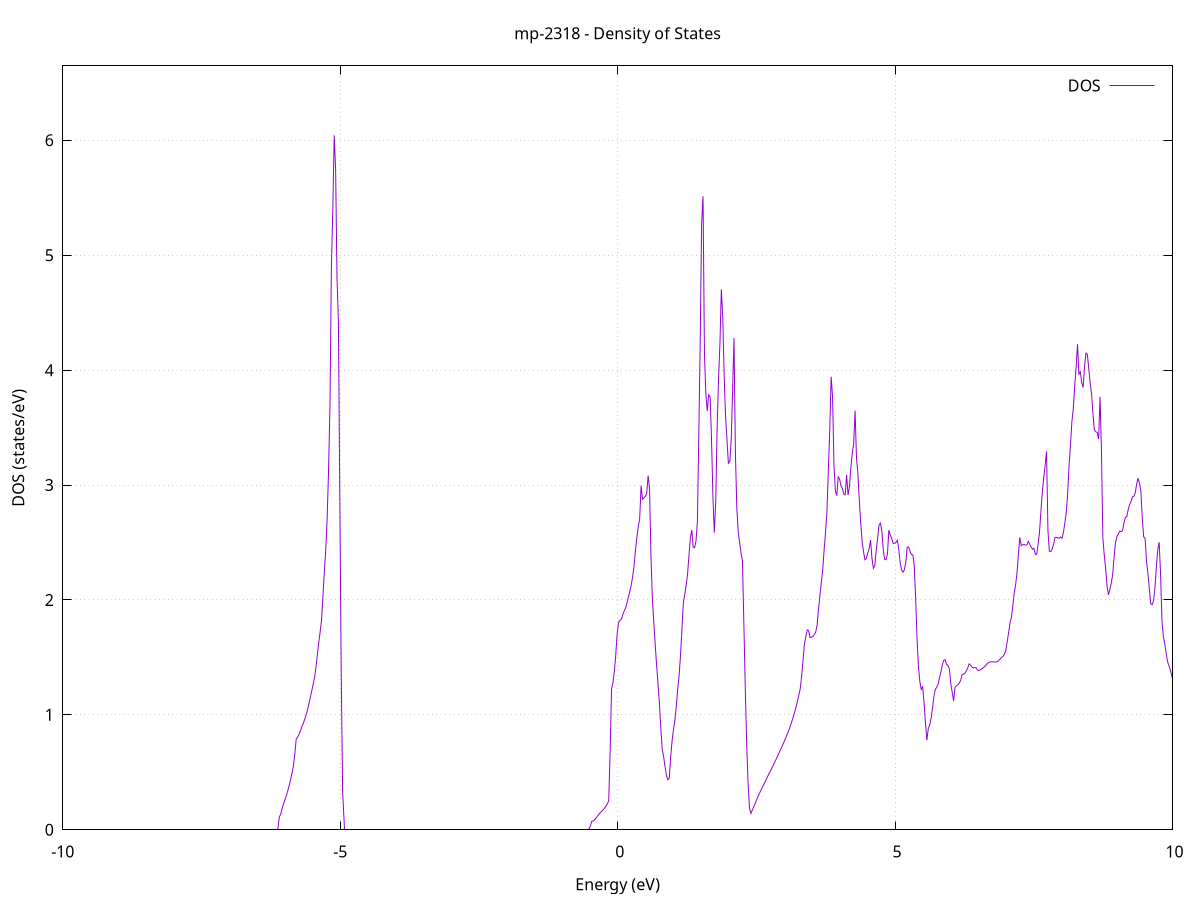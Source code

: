 set title 'mp-2318 - Density of States'
set xlabel 'Energy (eV)'
set ylabel 'DOS (states/eV)'
set grid
set xrange [-10:10]
set yrange [0:6.648]
set xzeroaxis lt -1
set terminal png size 800,600
set output 'mp-2318_dos_gnuplot.png'
plot '-' using 1:2 with lines title 'DOS'
-28.247800 0.000000
-28.222400 0.000000
-28.197100 0.000000
-28.171700 0.000000
-28.146300 0.000000
-28.121000 0.000000
-28.095600 0.000000
-28.070200 0.000000
-28.044800 0.000000
-28.019500 0.000000
-27.994100 0.000000
-27.968700 0.000000
-27.943300 0.000000
-27.918000 0.000000
-27.892600 0.000000
-27.867200 0.000000
-27.841900 0.000000
-27.816500 0.000000
-27.791100 0.000000
-27.765700 0.000000
-27.740400 0.000000
-27.715000 0.000000
-27.689600 0.000000
-27.664300 0.000000
-27.638900 0.000000
-27.613500 0.000000
-27.588100 0.000000
-27.562800 0.000000
-27.537400 0.000000
-27.512000 0.000000
-27.486700 0.000000
-27.461300 0.000000
-27.435900 0.000000
-27.410500 0.000000
-27.385200 0.000000
-27.359800 0.000000
-27.334400 0.000000
-27.309000 0.000000
-27.283700 0.000000
-27.258300 0.000000
-27.232900 0.000000
-27.207600 0.000000
-27.182200 0.000000
-27.156800 0.000000
-27.131400 0.000000
-27.106100 0.000000
-27.080700 0.000000
-27.055300 0.000000
-27.030000 0.000000
-27.004600 0.000000
-26.979200 0.000000
-26.953800 0.000000
-26.928500 0.000000
-26.903100 0.000000
-26.877700 0.000000
-26.852400 0.000000
-26.827000 0.000000
-26.801600 0.000000
-26.776200 0.000000
-26.750900 0.000000
-26.725500 0.000000
-26.700100 0.000000
-26.674700 0.000000
-26.649400 0.000000
-26.624000 0.000000
-26.598600 0.000000
-26.573300 0.000000
-26.547900 0.000000
-26.522500 0.000000
-26.497100 0.000000
-26.471800 0.000000
-26.446400 0.000000
-26.421000 0.000000
-26.395700 0.000000
-26.370300 0.000000
-26.344900 0.000000
-26.319500 0.000000
-26.294200 0.000000
-26.268800 0.000000
-26.243400 0.000000
-26.218000 0.000000
-26.192700 0.000000
-26.167300 0.000000
-26.141900 0.000000
-26.116600 0.000000
-26.091200 0.000000
-26.065800 0.000000
-26.040400 0.000000
-26.015100 0.000000
-25.989700 0.000000
-25.964300 0.000000
-25.939000 0.020700
-25.913600 3.447300
-25.888200 5.384500
-25.862800 8.734100
-25.837500 10.895800
-25.812100 14.717200
-25.786700 18.666800
-25.761400 18.223400
-25.736000 13.526000
-25.710600 9.770700
-25.685200 9.638300
-25.659900 9.317700
-25.634500 7.516500
-25.609100 5.765800
-25.583700 5.594700
-25.558400 8.840700
-25.533000 12.749600
-25.507600 11.181700
-25.482300 10.486300
-25.456900 13.939400
-25.431500 16.640800
-25.406100 17.149200
-25.380800 17.382700
-25.355400 17.768600
-25.330000 17.247700
-25.304700 17.585400
-25.279300 20.827500
-25.253900 24.671400
-25.228500 27.325600
-25.203200 37.338800
-25.177800 23.306900
-25.152400 15.274400
-25.127100 9.302400
-25.101700 3.964600
-25.076300 2.624700
-25.050900 1.356400
-25.025600 0.000000
-25.000200 0.000000
-24.974800 0.000000
-24.949400 0.000000
-24.924100 0.000000
-24.898700 0.000000
-24.873300 0.000000
-24.848000 0.000000
-24.822600 0.000000
-24.797200 0.000000
-24.771800 0.000000
-24.746500 0.000000
-24.721100 0.000000
-24.695700 0.000000
-24.670400 0.000000
-24.645000 0.000000
-24.619600 0.000000
-24.594200 0.000000
-24.568900 0.000000
-24.543500 0.000000
-24.518100 0.000000
-24.492700 0.000000
-24.467400 0.000000
-24.442000 0.000000
-24.416600 0.000000
-24.391300 0.000000
-24.365900 0.000000
-24.340500 0.000000
-24.315100 0.000000
-24.289800 0.000000
-24.264400 0.000000
-24.239000 0.000000
-24.213700 0.000000
-24.188300 0.000000
-24.162900 0.000000
-24.137500 0.000000
-24.112200 0.000000
-24.086800 0.000000
-24.061400 0.000000
-24.036100 0.000000
-24.010700 0.000000
-23.985300 0.000000
-23.959900 0.000000
-23.934600 0.000000
-23.909200 0.000000
-23.883800 0.000000
-23.858400 0.000000
-23.833100 0.000000
-23.807700 0.000000
-23.782300 0.000000
-23.757000 0.000000
-23.731600 0.000000
-23.706200 0.000000
-23.680800 0.000000
-23.655500 0.000000
-23.630100 0.000000
-23.604700 0.000000
-23.579400 0.000000
-23.554000 0.000000
-23.528600 0.000000
-23.503200 0.000000
-23.477900 0.000000
-23.452500 0.000000
-23.427100 0.000000
-23.401700 0.000000
-23.376400 0.000000
-23.351000 0.000000
-23.325600 0.000000
-23.300300 0.000000
-23.274900 0.000000
-23.249500 0.000000
-23.224100 0.000000
-23.198800 0.000000
-23.173400 0.000000
-23.148000 0.000000
-23.122700 0.000000
-23.097300 0.000000
-23.071900 0.000000
-23.046500 0.000000
-23.021200 0.000000
-22.995800 0.000000
-22.970400 0.000000
-22.945100 0.000000
-22.919700 0.000000
-22.894300 0.000000
-22.868900 0.000000
-22.843600 0.000000
-22.818200 0.000000
-22.792800 0.000000
-22.767400 0.000000
-22.742100 0.000000
-22.716700 0.000000
-22.691300 0.000000
-22.666000 0.000000
-22.640600 0.000000
-22.615200 0.000000
-22.589800 0.000000
-22.564500 0.000000
-22.539100 0.000000
-22.513700 0.000000
-22.488400 0.000000
-22.463000 0.000000
-22.437600 0.000000
-22.412200 0.000000
-22.386900 0.000000
-22.361500 0.000000
-22.336100 0.000000
-22.310800 0.000000
-22.285400 0.000000
-22.260000 0.000000
-22.234600 0.000000
-22.209300 0.000000
-22.183900 0.000000
-22.158500 0.000000
-22.133100 0.000000
-22.107800 0.000000
-22.082400 0.000000
-22.057000 0.000000
-22.031700 0.000000
-22.006300 0.000000
-21.980900 0.000000
-21.955500 0.000000
-21.930200 0.000000
-21.904800 0.000000
-21.879400 0.000000
-21.854100 0.000000
-21.828700 0.000000
-21.803300 0.000000
-21.777900 0.000000
-21.752600 0.000000
-21.727200 0.000000
-21.701800 0.000000
-21.676400 0.000000
-21.651100 0.000000
-21.625700 0.000000
-21.600300 0.000000
-21.575000 0.000000
-21.549600 0.000000
-21.524200 0.000000
-21.498800 0.000000
-21.473500 0.000000
-21.448100 0.000000
-21.422700 0.000000
-21.397400 0.000000
-21.372000 0.000000
-21.346600 0.000000
-21.321200 0.000000
-21.295900 0.000000
-21.270500 0.000000
-21.245100 0.000000
-21.219800 0.000000
-21.194400 0.000000
-21.169000 0.000000
-21.143600 0.000000
-21.118300 0.000000
-21.092900 0.000000
-21.067500 0.000000
-21.042100 0.000000
-21.016800 0.000000
-20.991400 0.000000
-20.966000 0.000000
-20.940700 0.000000
-20.915300 0.000000
-20.889900 0.000000
-20.864500 0.000000
-20.839200 0.000000
-20.813800 0.000000
-20.788400 0.000000
-20.763100 0.000000
-20.737700 0.000000
-20.712300 0.000000
-20.686900 0.000000
-20.661600 0.000000
-20.636200 0.000000
-20.610800 0.000000
-20.585500 0.000000
-20.560100 0.000000
-20.534700 0.000000
-20.509300 0.000000
-20.484000 0.000000
-20.458600 0.000000
-20.433200 0.000000
-20.407800 0.000000
-20.382500 0.000000
-20.357100 0.000000
-20.331700 0.000000
-20.306400 0.000000
-20.281000 0.000000
-20.255600 0.000000
-20.230200 0.000000
-20.204900 0.000000
-20.179500 0.000000
-20.154100 0.000000
-20.128800 0.000000
-20.103400 0.000000
-20.078000 0.000000
-20.052600 0.000000
-20.027300 0.000000
-20.001900 0.000000
-19.976500 0.000000
-19.951100 0.000000
-19.925800 0.000000
-19.900400 0.000000
-19.875000 0.000000
-19.849700 0.000000
-19.824300 0.000000
-19.798900 0.000000
-19.773500 0.000000
-19.748200 0.000000
-19.722800 0.000000
-19.697400 0.000000
-19.672100 0.000000
-19.646700 0.000000
-19.621300 0.000000
-19.595900 0.000000
-19.570600 0.000000
-19.545200 0.000000
-19.519800 0.000000
-19.494500 0.000000
-19.469100 0.000000
-19.443700 0.000000
-19.418300 0.000000
-19.393000 0.000000
-19.367600 0.000000
-19.342200 0.000000
-19.316800 0.000000
-19.291500 0.000000
-19.266100 0.000000
-19.240700 0.000000
-19.215400 0.000000
-19.190000 0.000000
-19.164600 0.000000
-19.139200 0.000000
-19.113900 0.000000
-19.088500 0.000000
-19.063100 0.000000
-19.037800 0.000000
-19.012400 0.000000
-18.987000 0.000000
-18.961600 0.000000
-18.936300 0.000000
-18.910900 0.000000
-18.885500 0.000000
-18.860100 0.000000
-18.834800 0.000000
-18.809400 0.000000
-18.784000 0.000000
-18.758700 0.000000
-18.733300 0.000000
-18.707900 0.000000
-18.682500 0.000000
-18.657200 0.000000
-18.631800 0.000000
-18.606400 0.000000
-18.581100 0.000000
-18.555700 0.000000
-18.530300 0.000000
-18.504900 0.000000
-18.479600 0.000000
-18.454200 0.000000
-18.428800 0.000000
-18.403500 0.000000
-18.378100 0.000000
-18.352700 0.000000
-18.327300 0.000000
-18.302000 0.000000
-18.276600 0.000000
-18.251200 0.000000
-18.225800 0.000000
-18.200500 0.000000
-18.175100 0.000000
-18.149700 0.000000
-18.124400 0.000000
-18.099000 0.000000
-18.073600 0.000000
-18.048200 0.000000
-18.022900 0.000000
-17.997500 0.000000
-17.972100 0.000000
-17.946800 0.000000
-17.921400 0.000000
-17.896000 0.000000
-17.870600 0.000000
-17.845300 0.000000
-17.819900 0.000000
-17.794500 0.000000
-17.769200 0.000000
-17.743800 0.000000
-17.718400 0.000000
-17.693000 0.000000
-17.667700 0.000000
-17.642300 0.000000
-17.616900 0.000000
-17.591500 0.000000
-17.566200 0.000000
-17.540800 0.000000
-17.515400 0.000000
-17.490100 0.000000
-17.464700 0.000000
-17.439300 0.000000
-17.413900 0.000000
-17.388600 0.000000
-17.363200 0.000000
-17.337800 0.000000
-17.312500 0.000000
-17.287100 0.000000
-17.261700 0.000000
-17.236300 0.000000
-17.211000 0.000000
-17.185600 0.000000
-17.160200 0.000000
-17.134800 0.000000
-17.109500 0.000000
-17.084100 0.000000
-17.058700 0.000000
-17.033400 0.000000
-17.008000 0.000000
-16.982600 0.000000
-16.957200 0.000000
-16.931900 0.000000
-16.906500 0.000000
-16.881100 0.000000
-16.855800 0.000000
-16.830400 0.000000
-16.805000 0.000000
-16.779600 0.000000
-16.754300 0.000000
-16.728900 0.000000
-16.703500 0.000000
-16.678200 0.000000
-16.652800 0.000000
-16.627400 0.000000
-16.602000 0.000000
-16.576700 0.000000
-16.551300 0.000000
-16.525900 0.000000
-16.500500 0.000000
-16.475200 0.000000
-16.449800 0.000000
-16.424400 0.000000
-16.399100 0.000000
-16.373700 0.000000
-16.348300 0.000000
-16.322900 0.000000
-16.297600 0.000000
-16.272200 0.000000
-16.246800 0.000000
-16.221500 0.000000
-16.196100 0.000000
-16.170700 0.000000
-16.145300 0.000000
-16.120000 0.000000
-16.094600 0.000000
-16.069200 0.000000
-16.043800 0.000000
-16.018500 0.000000
-15.993100 0.000000
-15.967700 0.000000
-15.942400 0.000000
-15.917000 0.000000
-15.891600 0.000000
-15.866200 0.000000
-15.840900 0.000000
-15.815500 0.000000
-15.790100 0.000000
-15.764800 0.000000
-15.739400 0.000000
-15.714000 0.000000
-15.688600 0.000000
-15.663300 0.000000
-15.637900 0.000000
-15.612500 0.000000
-15.587200 0.000000
-15.561800 0.000000
-15.536400 0.000000
-15.511000 0.000000
-15.485700 0.000000
-15.460300 0.000000
-15.434900 0.000000
-15.409500 0.000000
-15.384200 0.000000
-15.358800 0.000000
-15.333400 0.000000
-15.308100 0.000000
-15.282700 0.000000
-15.257300 0.000000
-15.231900 0.000000
-15.206600 0.000000
-15.181200 0.000000
-15.155800 0.000000
-15.130500 0.000000
-15.105100 0.000000
-15.079700 0.000000
-15.054300 0.000000
-15.029000 0.000000
-15.003600 0.000000
-14.978200 0.000000
-14.952900 0.000000
-14.927500 0.000000
-14.902100 0.000000
-14.876700 0.000000
-14.851400 0.000000
-14.826000 0.000000
-14.800600 0.000000
-14.775200 0.000000
-14.749900 0.000000
-14.724500 0.000000
-14.699100 0.000000
-14.673800 0.000000
-14.648400 0.000000
-14.623000 0.000000
-14.597600 0.000000
-14.572300 0.000000
-14.546900 0.000000
-14.521500 0.000000
-14.496200 0.000000
-14.470800 0.000000
-14.445400 0.000000
-14.420000 0.000000
-14.394700 0.000000
-14.369300 0.000000
-14.343900 0.000000
-14.318500 0.000000
-14.293200 0.000000
-14.267800 0.000000
-14.242400 0.000000
-14.217100 0.000000
-14.191700 0.000000
-14.166300 0.000000
-14.140900 0.000000
-14.115600 0.000000
-14.090200 0.000000
-14.064800 0.000000
-14.039500 0.000000
-14.014100 0.000000
-13.988700 0.000000
-13.963300 0.000000
-13.938000 0.000000
-13.912600 0.000000
-13.887200 0.000000
-13.861900 0.000000
-13.836500 0.000000
-13.811100 0.000000
-13.785700 0.000000
-13.760400 0.000000
-13.735000 0.000000
-13.709600 0.000000
-13.684200 0.000000
-13.658900 0.000000
-13.633500 0.000000
-13.608100 0.000000
-13.582800 0.000000
-13.557400 0.000000
-13.532000 0.000000
-13.506600 0.000000
-13.481300 0.000000
-13.455900 0.000000
-13.430500 0.000000
-13.405200 0.000000
-13.379800 0.000000
-13.354400 0.000000
-13.329000 0.000000
-13.303700 0.000000
-13.278300 0.000000
-13.252900 0.000000
-13.227600 0.000000
-13.202200 0.000000
-13.176800 0.000000
-13.151400 0.000000
-13.126100 0.000000
-13.100700 0.000000
-13.075300 0.000000
-13.049900 0.000000
-13.024600 0.000000
-12.999200 0.000000
-12.973800 0.000000
-12.948500 0.000000
-12.923100 0.000000
-12.897700 0.000000
-12.872300 0.000000
-12.847000 0.000000
-12.821600 0.000000
-12.796200 0.000000
-12.770900 0.000000
-12.745500 0.000000
-12.720100 0.000000
-12.694700 0.000000
-12.669400 0.000000
-12.644000 0.000000
-12.618600 0.000000
-12.593200 0.000000
-12.567900 0.000000
-12.542500 0.000000
-12.517100 0.000000
-12.491800 0.000000
-12.466400 0.000000
-12.441000 0.000000
-12.415600 0.000000
-12.390300 0.000000
-12.364900 0.000000
-12.339500 0.000000
-12.314200 0.000000
-12.288800 0.000000
-12.263400 0.000000
-12.238000 0.000000
-12.212700 0.000000
-12.187300 0.000000
-12.161900 0.000000
-12.136600 0.000000
-12.111200 0.000000
-12.085800 0.000000
-12.060400 0.000000
-12.035100 0.000000
-12.009700 0.000000
-11.984300 0.000000
-11.958900 0.000000
-11.933600 0.000000
-11.908200 0.000000
-11.882800 0.000000
-11.857500 0.000000
-11.832100 0.000000
-11.806700 0.000000
-11.781300 0.000000
-11.756000 0.000000
-11.730600 0.000000
-11.705200 0.000000
-11.679900 0.000000
-11.654500 0.000000
-11.629100 0.000000
-11.603700 0.000000
-11.578400 0.000000
-11.553000 0.000000
-11.527600 0.000000
-11.502200 0.000000
-11.476900 0.000000
-11.451500 0.000000
-11.426100 0.000000
-11.400800 0.000000
-11.375400 0.000000
-11.350000 0.000000
-11.324600 0.000000
-11.299300 0.000000
-11.273900 0.000000
-11.248500 0.000000
-11.223200 0.000000
-11.197800 0.000000
-11.172400 0.000000
-11.147000 0.000000
-11.121700 0.000000
-11.096300 0.000000
-11.070900 0.000000
-11.045600 0.000000
-11.020200 0.000000
-10.994800 0.000000
-10.969400 0.000000
-10.944100 0.000000
-10.918700 0.000000
-10.893300 0.000000
-10.867900 0.000000
-10.842600 0.000000
-10.817200 0.000000
-10.791800 0.000000
-10.766500 0.000000
-10.741100 0.000000
-10.715700 0.000000
-10.690300 0.000000
-10.665000 0.000000
-10.639600 0.000000
-10.614200 0.000000
-10.588900 0.000000
-10.563500 0.000000
-10.538100 0.000000
-10.512700 0.000000
-10.487400 0.000000
-10.462000 0.000000
-10.436600 0.000000
-10.411300 0.000000
-10.385900 0.000000
-10.360500 0.000000
-10.335100 0.000000
-10.309800 0.000000
-10.284400 0.000000
-10.259000 0.000000
-10.233600 0.000000
-10.208300 0.000000
-10.182900 0.000000
-10.157500 0.000000
-10.132200 0.000000
-10.106800 0.000000
-10.081400 0.000000
-10.056000 0.000000
-10.030700 0.000000
-10.005300 0.000000
-9.979900 0.000000
-9.954600 0.000000
-9.929200 0.000000
-9.903800 0.000000
-9.878400 0.000000
-9.853100 0.000000
-9.827700 0.000000
-9.802300 0.000000
-9.776900 0.000000
-9.751600 0.000000
-9.726200 0.000000
-9.700800 0.000000
-9.675500 0.000000
-9.650100 0.000000
-9.624700 0.000000
-9.599300 0.000000
-9.574000 0.000000
-9.548600 0.000000
-9.523200 0.000000
-9.497900 0.000000
-9.472500 0.000000
-9.447100 0.000000
-9.421700 0.000000
-9.396400 0.000000
-9.371000 0.000000
-9.345600 0.000000
-9.320300 0.000000
-9.294900 0.000000
-9.269500 0.000000
-9.244100 0.000000
-9.218800 0.000000
-9.193400 0.000000
-9.168000 0.000000
-9.142600 0.000000
-9.117300 0.000000
-9.091900 0.000000
-9.066500 0.000000
-9.041200 0.000000
-9.015800 0.000000
-8.990400 0.000000
-8.965000 0.000000
-8.939700 0.000000
-8.914300 0.000000
-8.888900 0.000000
-8.863600 0.000000
-8.838200 0.000000
-8.812800 0.000000
-8.787400 0.000000
-8.762100 0.000000
-8.736700 0.000000
-8.711300 0.000000
-8.686000 0.000000
-8.660600 0.000000
-8.635200 0.000000
-8.609800 0.000000
-8.584500 0.000000
-8.559100 0.000000
-8.533700 0.000000
-8.508300 0.000000
-8.483000 0.000000
-8.457600 0.000000
-8.432200 0.000000
-8.406900 0.000000
-8.381500 0.000000
-8.356100 0.000000
-8.330700 0.000000
-8.305400 0.000000
-8.280000 0.000000
-8.254600 0.000000
-8.229300 0.000000
-8.203900 0.000000
-8.178500 0.000000
-8.153100 0.000000
-8.127800 0.000000
-8.102400 0.000000
-8.077000 0.000000
-8.051600 0.000000
-8.026300 0.000000
-8.000900 0.000000
-7.975500 0.000000
-7.950200 0.000000
-7.924800 0.000000
-7.899400 0.000000
-7.874000 0.000000
-7.848700 0.000000
-7.823300 0.000000
-7.797900 0.000000
-7.772600 0.000000
-7.747200 0.000000
-7.721800 0.000000
-7.696400 0.000000
-7.671100 0.000000
-7.645700 0.000000
-7.620300 0.000000
-7.595000 0.000000
-7.569600 0.000000
-7.544200 0.000000
-7.518800 0.000000
-7.493500 0.000000
-7.468100 0.000000
-7.442700 0.000000
-7.417300 0.000000
-7.392000 0.000000
-7.366600 0.000000
-7.341200 0.000000
-7.315900 0.000000
-7.290500 0.000000
-7.265100 0.000000
-7.239700 0.000000
-7.214400 0.000000
-7.189000 0.000000
-7.163600 0.000000
-7.138300 0.000000
-7.112900 0.000000
-7.087500 0.000000
-7.062100 0.000000
-7.036800 0.000000
-7.011400 0.000000
-6.986000 0.000000
-6.960600 0.000000
-6.935300 0.000000
-6.909900 0.000000
-6.884500 0.000000
-6.859200 0.000000
-6.833800 0.000000
-6.808400 0.000000
-6.783000 0.000000
-6.757700 0.000000
-6.732300 0.000000
-6.706900 0.000000
-6.681600 0.000000
-6.656200 0.000000
-6.630800 0.000000
-6.605400 0.000000
-6.580100 0.000000
-6.554700 0.000000
-6.529300 0.000000
-6.504000 0.000000
-6.478600 0.000000
-6.453200 0.000000
-6.427800 0.000000
-6.402500 0.000000
-6.377100 0.000000
-6.351700 0.000000
-6.326300 0.000000
-6.301000 0.000000
-6.275600 0.000000
-6.250200 0.000000
-6.224900 0.000000
-6.199500 0.000000
-6.174100 0.000000
-6.148700 0.000000
-6.123400 0.008500
-6.098000 0.109600
-6.072600 0.136100
-6.047300 0.183500
-6.021900 0.225700
-5.996500 0.260800
-5.971100 0.295600
-5.945800 0.338400
-5.920400 0.383900
-5.895000 0.434800
-5.869700 0.491400
-5.844300 0.552500
-5.818900 0.658000
-5.793500 0.788000
-5.768200 0.807000
-5.742800 0.829500
-5.717400 0.861300
-5.692000 0.896300
-5.666700 0.924200
-5.641300 0.960300
-5.615900 0.998900
-5.590600 1.041300
-5.565200 1.094100
-5.539800 1.149200
-5.514400 1.206200
-5.489100 1.264000
-5.463700 1.321300
-5.438300 1.409100
-5.413000 1.519100
-5.387600 1.624200
-5.362200 1.722100
-5.336800 1.819800
-5.311500 2.031300
-5.286100 2.243700
-5.260700 2.437700
-5.235300 2.711100
-5.210000 3.129900
-5.184600 3.693800
-5.159200 4.897100
-5.133900 5.386800
-5.108500 6.043200
-5.083100 5.751200
-5.057700 4.797000
-5.032400 4.420300
-5.007000 2.859500
-4.981600 1.362000
-4.956300 0.336200
-4.930900 0.000000
-4.905500 0.000000
-4.880100 0.000000
-4.854800 0.000000
-4.829400 0.000000
-4.804000 0.000000
-4.778700 0.000000
-4.753300 0.000000
-4.727900 0.000000
-4.702500 0.000000
-4.677200 0.000000
-4.651800 0.000000
-4.626400 0.000000
-4.601000 0.000000
-4.575700 0.000000
-4.550300 0.000000
-4.524900 0.000000
-4.499600 0.000000
-4.474200 0.000000
-4.448800 0.000000
-4.423400 0.000000
-4.398100 0.000000
-4.372700 0.000000
-4.347300 0.000000
-4.322000 0.000000
-4.296600 0.000000
-4.271200 0.000000
-4.245800 0.000000
-4.220500 0.000000
-4.195100 0.000000
-4.169700 0.000000
-4.144400 0.000000
-4.119000 0.000000
-4.093600 0.000000
-4.068200 0.000000
-4.042900 0.000000
-4.017500 0.000000
-3.992100 0.000000
-3.966700 0.000000
-3.941400 0.000000
-3.916000 0.000000
-3.890600 0.000000
-3.865300 0.000000
-3.839900 0.000000
-3.814500 0.000000
-3.789100 0.000000
-3.763800 0.000000
-3.738400 0.000000
-3.713000 0.000000
-3.687700 0.000000
-3.662300 0.000000
-3.636900 0.000000
-3.611500 0.000000
-3.586200 0.000000
-3.560800 0.000000
-3.535400 0.000000
-3.510000 0.000000
-3.484700 0.000000
-3.459300 0.000000
-3.433900 0.000000
-3.408600 0.000000
-3.383200 0.000000
-3.357800 0.000000
-3.332400 0.000000
-3.307100 0.000000
-3.281700 0.000000
-3.256300 0.000000
-3.231000 0.000000
-3.205600 0.000000
-3.180200 0.000000
-3.154800 0.000000
-3.129500 0.000000
-3.104100 0.000000
-3.078700 0.000000
-3.053400 0.000000
-3.028000 0.000000
-3.002600 0.000000
-2.977200 0.000000
-2.951900 0.000000
-2.926500 0.000000
-2.901100 0.000000
-2.875700 0.000000
-2.850400 0.000000
-2.825000 0.000000
-2.799600 0.000000
-2.774300 0.000000
-2.748900 0.000000
-2.723500 0.000000
-2.698100 0.000000
-2.672800 0.000000
-2.647400 0.000000
-2.622000 0.000000
-2.596700 0.000000
-2.571300 0.000000
-2.545900 0.000000
-2.520500 0.000000
-2.495200 0.000000
-2.469800 0.000000
-2.444400 0.000000
-2.419000 0.000000
-2.393700 0.000000
-2.368300 0.000000
-2.342900 0.000000
-2.317600 0.000000
-2.292200 0.000000
-2.266800 0.000000
-2.241400 0.000000
-2.216100 0.000000
-2.190700 0.000000
-2.165300 0.000000
-2.140000 0.000000
-2.114600 0.000000
-2.089200 0.000000
-2.063800 0.000000
-2.038500 0.000000
-2.013100 0.000000
-1.987700 0.000000
-1.962400 0.000000
-1.937000 0.000000
-1.911600 0.000000
-1.886200 0.000000
-1.860900 0.000000
-1.835500 0.000000
-1.810100 0.000000
-1.784700 0.000000
-1.759400 0.000000
-1.734000 0.000000
-1.708600 0.000000
-1.683300 0.000000
-1.657900 0.000000
-1.632500 0.000000
-1.607100 0.000000
-1.581800 0.000000
-1.556400 0.000000
-1.531000 0.000000
-1.505700 0.000000
-1.480300 0.000000
-1.454900 0.000000
-1.429500 0.000000
-1.404200 0.000000
-1.378800 0.000000
-1.353400 0.000000
-1.328100 0.000000
-1.302700 0.000000
-1.277300 0.000000
-1.251900 0.000000
-1.226600 0.000000
-1.201200 0.000000
-1.175800 0.000000
-1.150400 0.000000
-1.125100 0.000000
-1.099700 0.000000
-1.074300 0.000000
-1.049000 0.000000
-1.023600 0.000000
-0.998200 0.000000
-0.972800 0.000000
-0.947500 0.000000
-0.922100 0.000000
-0.896700 0.000000
-0.871400 0.000000
-0.846000 0.000000
-0.820600 0.000000
-0.795200 0.000000
-0.769900 0.000000
-0.744500 0.000000
-0.719100 0.000000
-0.693700 0.000000
-0.668400 0.000000
-0.643000 0.000000
-0.617600 0.000000
-0.592300 0.000000
-0.566900 0.000000
-0.541500 0.000000
-0.516100 0.007200
-0.490800 0.033600
-0.465400 0.073500
-0.440000 0.077300
-0.414700 0.087000
-0.389300 0.103000
-0.363900 0.118500
-0.338500 0.133600
-0.313200 0.148500
-0.287800 0.161300
-0.262400 0.173800
-0.237100 0.188800
-0.211700 0.205000
-0.186300 0.225400
-0.160900 0.251300
-0.135600 0.674800
-0.110200 1.221500
-0.084800 1.280500
-0.059400 1.377900
-0.034100 1.518500
-0.008700 1.709300
0.016700 1.803400
0.042000 1.823500
0.067400 1.833100
0.092800 1.871900
0.118200 1.905600
0.143500 1.930200
0.168900 1.975100
0.194300 2.025300
0.219600 2.075300
0.245000 2.131000
0.270400 2.201000
0.295800 2.295800
0.321100 2.435700
0.346500 2.545100
0.371900 2.637000
0.397200 2.706800
0.422600 2.996100
0.448000 2.875500
0.473400 2.889100
0.498700 2.899400
0.524100 2.929200
0.549500 3.081400
0.574900 2.967100
0.600200 2.383600
0.625600 2.011400
0.651000 1.808300
0.676300 1.618100
0.701700 1.435700
0.727100 1.276700
0.752500 1.100400
0.777800 0.884900
0.803200 0.701500
0.828600 0.635500
0.853900 0.550500
0.879300 0.473800
0.904700 0.436300
0.930100 0.448400
0.955400 0.632000
0.980800 0.772800
1.006200 0.867700
1.031600 0.954100
1.056900 1.073000
1.082300 1.224700
1.107700 1.342500
1.133000 1.517900
1.158400 1.739900
1.183800 1.973100
1.209200 2.046400
1.234500 2.126200
1.259900 2.222300
1.285300 2.386700
1.310600 2.542100
1.336000 2.609100
1.361400 2.459800
1.386800 2.455100
1.412100 2.514800
1.437500 2.683100
1.462900 3.442700
1.488200 4.261200
1.513600 5.275000
1.539000 5.513200
1.564400 4.144100
1.589700 3.792400
1.615100 3.643300
1.640500 3.785100
1.665900 3.768600
1.691200 3.413200
1.716600 2.908100
1.742000 2.585800
1.767300 2.846500
1.792700 3.493500
1.818100 3.918400
1.843500 4.228100
1.868800 4.704000
1.894200 4.461300
1.919600 3.950700
1.944900 3.597200
1.970300 3.398800
1.995700 3.189200
2.021100 3.205500
2.046400 3.387400
2.071800 3.824100
2.097200 4.280500
2.122600 3.278500
2.147900 2.794600
2.173300 2.593700
2.198700 2.498700
2.224000 2.408300
2.249400 2.345300
2.274800 1.796900
2.300200 1.230700
2.325500 0.747400
2.350900 0.401300
2.376300 0.188300
2.401600 0.141800
2.427000 0.172200
2.452400 0.198400
2.477800 0.228900
2.503100 0.259100
2.528500 0.290300
2.553900 0.315800
2.579200 0.340400
2.604600 0.366100
2.630000 0.390300
2.655400 0.415200
2.680700 0.440500
2.706100 0.466400
2.731500 0.491200
2.756900 0.515000
2.782200 0.539400
2.807600 0.564800
2.833000 0.590500
2.858300 0.616100
2.883700 0.642500
2.909100 0.669400
2.934500 0.696200
2.959800 0.722700
2.985200 0.750100
3.010600 0.778500
3.035900 0.807600
3.061300 0.837000
3.086700 0.868200
3.112100 0.903400
3.137400 0.940100
3.162800 0.978700
3.188200 1.020200
3.213500 1.064500
3.238900 1.115200
3.264300 1.169000
3.289700 1.225100
3.315000 1.332800
3.340400 1.470500
3.365800 1.614700
3.391200 1.677900
3.416500 1.739500
3.441900 1.735100
3.467300 1.671700
3.492600 1.675700
3.518000 1.682400
3.543400 1.697100
3.568800 1.720400
3.594100 1.777800
3.619500 1.917200
3.644900 2.036200
3.670200 2.148900
3.695600 2.260300
3.721000 2.435100
3.746400 2.586300
3.771700 2.761800
3.797100 3.122400
3.822500 3.474300
3.847900 3.943000
3.873200 3.771100
3.898600 3.175100
3.924000 2.950400
3.949300 2.907600
3.974700 3.071700
4.000100 3.052700
4.025500 2.992300
4.050800 2.969600
4.076200 2.921700
4.101600 2.914800
4.126900 3.087600
4.152300 2.912900
4.177700 2.988600
4.203100 3.157400
4.228400 3.271800
4.253800 3.359100
4.279200 3.647200
4.304500 3.236500
4.329900 3.099500
4.355300 2.867000
4.380700 2.673000
4.406000 2.510100
4.431400 2.419500
4.456800 2.349400
4.482200 2.360600
4.507500 2.408200
4.532900 2.445000
4.558300 2.521300
4.583600 2.362000
4.609000 2.275500
4.634400 2.297700
4.659800 2.432900
4.685100 2.534700
4.710500 2.649700
4.735900 2.668800
4.761200 2.601700
4.786600 2.439700
4.812000 2.352900
4.837400 2.349900
4.862700 2.400800
4.888100 2.608000
4.913500 2.564800
4.938800 2.537800
4.964200 2.492900
4.989600 2.492600
5.015000 2.501400
5.040300 2.519400
5.065700 2.446700
5.091100 2.327200
5.116500 2.263800
5.141800 2.241100
5.167200 2.261500
5.192600 2.324100
5.217900 2.458800
5.243300 2.461600
5.268700 2.425400
5.294100 2.397100
5.319400 2.392300
5.344800 2.308200
5.370200 2.024200
5.395500 1.668600
5.420900 1.420900
5.446300 1.290800
5.471700 1.221800
5.497000 1.248000
5.522400 1.107000
5.547800 0.927700
5.573200 0.779500
5.598500 0.880600
5.623900 0.909500
5.649300 0.970900
5.674600 1.056400
5.700000 1.162200
5.725400 1.221200
5.750800 1.241500
5.776100 1.267600
5.801500 1.324000
5.826900 1.375000
5.852200 1.437400
5.877600 1.473800
5.903000 1.480400
5.928400 1.437400
5.953700 1.429900
5.979100 1.399700
6.004500 1.270000
6.029800 1.197000
6.055200 1.121500
6.080600 1.238300
6.106000 1.254500
6.131300 1.260200
6.156700 1.276900
6.182100 1.300700
6.207500 1.349100
6.232800 1.353200
6.258200 1.362200
6.283600 1.382000
6.308900 1.407400
6.334300 1.444000
6.359700 1.432500
6.385100 1.417200
6.410400 1.409000
6.435800 1.411400
6.461200 1.410400
6.486500 1.388600
6.511900 1.386900
6.537300 1.392600
6.562700 1.400800
6.588000 1.409800
6.613400 1.420500
6.638800 1.430500
6.664200 1.448500
6.689500 1.456700
6.714900 1.460500
6.740300 1.462700
6.765600 1.460500
6.791000 1.461400
6.816400 1.459800
6.841800 1.462000
6.867100 1.472100
6.892500 1.485000
6.917900 1.497700
6.943200 1.507200
6.968600 1.526100
6.994000 1.554900
7.019400 1.632900
7.044700 1.710500
7.070100 1.797700
7.095500 1.844900
7.120800 1.944000
7.146200 2.058400
7.171600 2.126500
7.197000 2.232400
7.222300 2.396200
7.247700 2.545200
7.273100 2.473100
7.298500 2.479700
7.323800 2.482500
7.349200 2.477200
7.374600 2.478200
7.399900 2.509300
7.425300 2.487800
7.450700 2.462900
7.476100 2.441100
7.501400 2.449800
7.526800 2.398000
7.552200 2.396700
7.577500 2.482600
7.602900 2.587400
7.628300 2.771500
7.653700 2.935500
7.679000 3.062400
7.704400 3.170900
7.729800 3.291600
7.755100 2.604000
7.780500 2.424200
7.805900 2.420700
7.831300 2.444500
7.856600 2.483700
7.882000 2.542700
7.907400 2.545400
7.932800 2.540500
7.958100 2.537200
7.983500 2.548100
8.008900 2.537500
8.034200 2.587900
8.059600 2.668200
8.085000 2.759600
8.110400 2.925300
8.135700 3.165600
8.161100 3.349100
8.186500 3.549200
8.211800 3.665800
8.237200 3.862200
8.262600 4.021600
8.288000 4.225400
8.313300 3.965400
8.338700 3.985600
8.364100 3.890400
8.389500 3.848500
8.414800 4.031100
8.440200 4.148000
8.465600 4.137400
8.490900 4.011700
8.516300 3.889700
8.541700 3.792300
8.567100 3.618500
8.592400 3.477800
8.617800 3.463600
8.643200 3.457900
8.668500 3.400300
8.693900 3.768400
8.719300 3.305600
8.744700 2.539400
8.770000 2.390900
8.795400 2.273800
8.820800 2.115500
8.846100 2.044700
8.871500 2.092600
8.896900 2.147800
8.922300 2.222400
8.947600 2.378200
8.973000 2.498700
8.998400 2.552600
9.023800 2.572500
9.049100 2.600300
9.074500 2.594100
9.099900 2.603700
9.125200 2.671400
9.150600 2.719300
9.176000 2.724300
9.201400 2.785200
9.226700 2.829100
9.252100 2.854700
9.277500 2.897700
9.302800 2.900300
9.328200 2.930600
9.353600 3.007100
9.379000 3.060300
9.404300 3.015900
9.429700 2.952000
9.455100 2.710100
9.480400 2.549200
9.505800 2.537600
9.531200 2.342000
9.556600 2.230700
9.581900 2.102200
9.607300 1.967100
9.632700 1.958200
9.658100 1.991000
9.683400 2.103200
9.708800 2.286700
9.734200 2.436300
9.759500 2.502600
9.784900 2.226700
9.810300 1.815900
9.835700 1.681100
9.861000 1.618600
9.886400 1.534300
9.911800 1.462000
9.937100 1.426900
9.962500 1.389900
9.987900 1.336400
10.013300 1.295200
10.038600 1.313800
10.064000 1.318300
10.089400 1.029500
10.114800 1.082400
10.140100 1.089100
10.165500 1.107500
10.190900 1.174800
10.216200 1.274600
10.241600 1.494600
10.267000 1.778600
10.292400 1.659800
10.317700 1.592200
10.343100 1.571600
10.368500 1.533200
10.393800 1.477700
10.419200 1.530600
10.444600 1.614800
10.470000 1.825100
10.495300 2.178300
10.520700 2.205800
10.546100 2.222100
10.571400 2.256000
10.596800 2.244300
10.622200 2.238300
10.647600 2.243600
10.672900 2.285300
10.698300 2.319400
10.723700 2.332100
10.749100 2.383200
10.774400 2.495300
10.799800 2.640900
10.825200 2.834800
10.850500 2.512000
10.875900 2.344600
10.901300 2.092200
10.926700 1.912500
10.952000 1.711600
10.977400 1.563300
11.002800 1.439600
11.028100 1.364800
11.053500 1.256300
11.078900 1.193000
11.104300 1.177300
11.129600 1.191700
11.155000 1.290700
11.180400 1.264000
11.205800 1.251400
11.231100 1.123400
11.256500 1.064000
11.281900 1.106000
11.307200 1.141500
11.332600 1.219100
11.358000 1.305800
11.383400 1.420700
11.408700 1.546700
11.434100 1.651200
11.459500 1.638000
11.484800 1.639900
11.510200 1.651000
11.535600 1.670100
11.561000 1.681900
11.586300 1.644100
11.611700 1.637200
11.637100 1.634000
11.662400 1.613100
11.687800 1.624900
11.713200 1.648000
11.738600 1.669200
11.763900 1.707400
11.789300 1.779700
11.814700 1.765000
11.840100 1.767700
11.865400 1.782600
11.890800 1.761400
11.916200 1.711600
11.941500 1.695900
11.966900 1.674500
11.992300 1.734700
12.017700 1.809400
12.043000 1.822700
12.068400 1.685700
12.093800 1.621000
12.119100 1.583300
12.144500 1.566700
12.169900 1.560400
12.195300 1.535500
12.220600 1.530200
12.246000 1.537900
12.271400 1.562900
12.296700 1.582400
12.322100 1.582800
12.347500 1.559300
12.372900 1.534200
12.398200 1.519400
12.423600 1.508100
12.449000 1.492300
12.474400 1.482600
12.499700 1.474400
12.525100 1.462000
12.550500 1.454300
12.575800 1.446800
12.601200 1.439200
12.626600 1.431000
12.652000 1.415600
12.677300 1.403800
12.702700 1.394700
12.728100 1.392500
12.753400 1.389100
12.778800 1.392800
12.804200 1.399600
12.829600 1.394000
12.854900 1.352400
12.880300 1.284900
12.905700 1.262200
12.931100 1.264400
12.956400 1.240800
12.981800 1.199200
13.007200 1.118300
13.032500 1.055100
13.057900 0.998400
13.083300 0.974600
13.108700 0.964100
13.134000 0.946700
13.159400 0.924700
13.184800 0.877300
13.210100 0.819600
13.235500 0.812100
13.260900 0.805700
13.286300 0.800700
13.311600 0.798400
13.337000 0.797800
13.362400 0.799900
13.387700 0.803700
13.413100 0.803400
13.438500 0.803500
13.463900 0.806600
13.489200 0.813500
13.514600 0.819500
13.540000 0.824200
13.565400 0.828300
13.590700 0.832700
13.616100 0.838300
13.641500 0.848300
13.666800 1.104600
13.692200 0.989000
13.717600 1.073800
13.743000 1.171000
13.768300 1.233200
13.793700 1.307700
13.819100 1.282500
13.844400 1.272800
13.869800 1.280900
13.895200 1.286700
13.920600 1.275300
13.945900 1.260700
13.971300 1.260700
13.996700 1.239400
14.022000 1.193100
14.047400 1.156300
14.072800 1.131900
14.098200 1.117600
14.123500 1.136500
14.148900 1.177700
14.174300 1.241600
14.199700 1.253500
14.225000 1.247200
14.250400 1.256000
14.275800 1.270900
14.301100 1.304100
14.326500 1.342000
14.351900 1.340300
14.377300 1.339200
14.402600 1.319500
14.428000 1.275300
14.453400 1.225800
14.478700 1.196300
14.504100 1.163300
14.529500 1.132700
14.554900 1.114900
14.580200 1.110100
14.605600 1.115600
14.631000 1.133200
14.656400 1.154500
14.681700 1.200200
14.707100 1.245000
14.732500 1.307100
14.757800 1.381200
14.783200 1.376700
14.808600 1.378900
14.834000 1.403100
14.859300 1.436600
14.884700 1.466000
14.910100 1.494900
14.935400 1.507700
14.960800 1.531500
14.986200 1.575100
15.011600 1.636800
15.036900 1.645400
15.062300 1.634200
15.087700 1.620200
15.113000 1.558500
15.138400 1.497300
15.163800 1.422900
15.189200 1.374700
15.214500 1.342700
15.239900 1.338800
15.265300 1.256200
15.290700 1.220500
15.316000 1.178600
15.341400 1.117700
15.366800 1.062600
15.392100 1.019700
15.417500 0.970900
15.442900 0.959300
15.468300 0.893400
15.493600 0.820300
15.519000 0.752000
15.544400 0.686700
15.569700 0.632000
15.595100 0.596500
15.620500 0.575300
15.645900 0.559000
15.671200 0.552300
15.696600 0.538200
15.722000 0.519600
15.747400 0.500100
15.772700 0.482200
15.798100 0.468200
15.823500 0.447000
15.848800 0.440600
15.874200 0.441000
15.899600 0.431800
15.925000 0.494400
15.950300 0.638600
15.975700 0.765700
16.001100 0.755700
16.026400 0.742300
16.051800 0.769000
16.077200 0.795300
16.102600 0.826600
16.127900 0.848100
16.153300 0.843200
16.178700 0.819600
16.204000 0.828900
16.229400 0.827600
16.254800 0.808700
16.280200 0.806600
16.305500 0.811000
16.330900 0.783500
16.356300 0.771300
16.381700 0.740900
16.407000 0.722500
16.432400 0.727100
16.457800 0.721600
16.483100 0.711200
16.508500 0.738000
16.533900 0.767600
16.559300 0.796400
16.584600 0.822400
16.610000 0.853600
16.635400 0.879200
16.660700 0.915500
16.686100 0.960400
16.711500 0.976000
16.736900 1.002300
16.762200 1.034700
16.787600 1.075400
16.813000 1.122400
16.838300 1.166200
16.863700 1.196300
16.889100 1.224200
16.914500 1.271100
16.939800 1.323900
16.965200 1.367900
16.990600 1.313000
17.016000 1.306000
17.041300 1.311300
17.066700 1.326900
17.092100 1.335300
17.117400 1.342400
17.142800 1.370800
17.168200 1.378000
17.193600 1.396100
17.218900 1.372200
17.244300 1.342500
17.269700 1.319800
17.295000 1.309600
17.320400 1.307400
17.345800 1.326500
17.371200 1.347400
17.396500 1.372600
17.421900 1.377400
17.447300 1.356200
17.472700 1.386400
17.498000 1.434100
17.523400 1.452400
17.548800 1.448600
17.574100 1.428100
17.599500 1.418300
17.624900 1.290100
17.650300 1.231800
17.675600 1.238900
17.701000 1.239000
17.726400 1.236700
17.751700 1.248300
17.777100 1.354800
17.802500 1.440000
17.827900 1.506100
17.853200 1.613600
17.878600 1.660200
17.904000 1.654500
17.929300 1.621300
17.954700 1.650600
17.980100 1.549400
18.005500 1.530100
18.030800 1.518500
18.056200 1.510900
18.081600 1.520900
18.107000 1.531600
18.132300 1.539400
18.157700 1.548200
18.183100 1.533100
18.208400 1.502200
18.233800 1.485000
18.259200 1.440100
18.284600 1.372200
18.309900 1.327900
18.335300 1.245600
18.360700 1.227600
18.386000 1.224100
18.411400 1.220300
18.436800 1.236300
18.462200 1.237100
18.487500 1.209800
18.512900 1.167700
18.538300 1.177100
18.563700 1.192000
18.589000 1.173700
18.614400 1.160200
18.639800 1.172500
18.665100 1.163000
18.690500 1.110800
18.715900 1.009400
18.741300 0.860700
18.766600 0.747500
18.792000 0.660700
18.817400 0.616300
18.842700 0.581800
18.868100 0.563700
18.893500 0.555500
18.918900 0.549100
18.944200 0.550000
18.969600 0.547200
18.995000 0.542500
19.020300 0.537700
19.045700 0.534300
19.071100 0.535400
19.096500 0.538700
19.121800 0.545300
19.147200 0.560400
19.172600 0.583100
19.198000 0.604300
19.223300 0.627800
19.248700 0.668400
19.274100 0.713800
19.299400 0.753200
19.324800 0.905100
19.350200 1.017000
19.375600 1.134000
19.400900 1.096500
19.426300 0.959600
19.451700 0.851800
19.477000 0.811000
19.502400 0.781400
19.527800 0.680900
19.553200 0.653700
19.578500 0.627300
19.603900 0.595100
19.629300 0.558200
19.654600 0.519000
19.680000 0.504900
19.705400 0.374100
19.730800 0.340900
19.756100 0.317300
19.781500 0.295100
19.806900 0.273700
19.832300 0.253300
19.857600 0.236000
19.883000 0.218700
19.908400 0.203000
19.933700 0.188200
19.959100 0.172600
19.984500 0.154400
20.009900 0.135400
20.035200 0.115500
20.060600 0.082700
20.086000 0.044900
20.111300 0.031600
20.136700 0.020500
20.162100 0.008500
20.187500 0.000100
20.212800 0.000000
20.238200 0.000000
20.263600 0.000000
20.289000 0.000000
20.314300 0.000000
20.339700 0.000000
20.365100 0.000000
20.390400 0.000000
20.415800 0.000000
20.441200 0.000000
20.466600 0.000000
20.491900 0.000000
20.517300 0.000000
20.542700 0.000000
20.568000 0.000000
20.593400 0.000000
20.618800 0.000000
20.644200 0.000000
20.669500 0.000000
20.694900 0.000000
20.720300 0.000000
20.745600 0.000000
20.771000 0.000000
20.796400 0.000000
20.821800 0.000000
20.847100 0.000000
20.872500 0.000000
20.897900 0.000000
20.923300 0.000000
20.948600 0.000000
20.974000 0.000000
20.999400 0.000000
21.024700 0.000000
21.050100 0.000000
21.075500 0.000000
21.100900 0.000000
21.126200 0.000000
21.151600 0.000000
21.177000 0.000000
21.202300 0.000000
21.227700 0.000000
21.253100 0.000000
21.278500 0.000000
21.303800 0.000000
21.329200 0.000000
21.354600 0.000000
21.379900 0.000000
21.405300 0.000000
21.430700 0.000000
21.456100 0.000000
21.481400 0.000000
21.506800 0.000000
21.532200 0.000000
21.557600 0.000000
21.582900 0.000000
21.608300 0.000000
21.633700 0.000000
21.659000 0.000000
21.684400 0.000000
21.709800 0.000000
21.735200 0.000000
21.760500 0.000000
21.785900 0.000000
21.811300 0.000000
21.836600 0.000000
21.862000 0.000000
21.887400 0.000000
21.912800 0.000000
21.938100 0.000000
21.963500 0.000000
21.988900 0.000000
22.014300 0.000000
22.039600 0.000000
22.065000 0.000000
22.090400 0.000000
22.115700 0.000000
22.141100 0.000000
22.166500 0.000000
22.191900 0.000000
22.217200 0.000000
22.242600 0.000000
22.268000 0.000000
22.293300 0.000000
22.318700 0.000000
22.344100 0.000000
22.369500 0.000000
22.394800 0.000000
22.420200 0.000000
22.445600 0.000000
22.470900 0.000000
22.496300 0.000000
e
